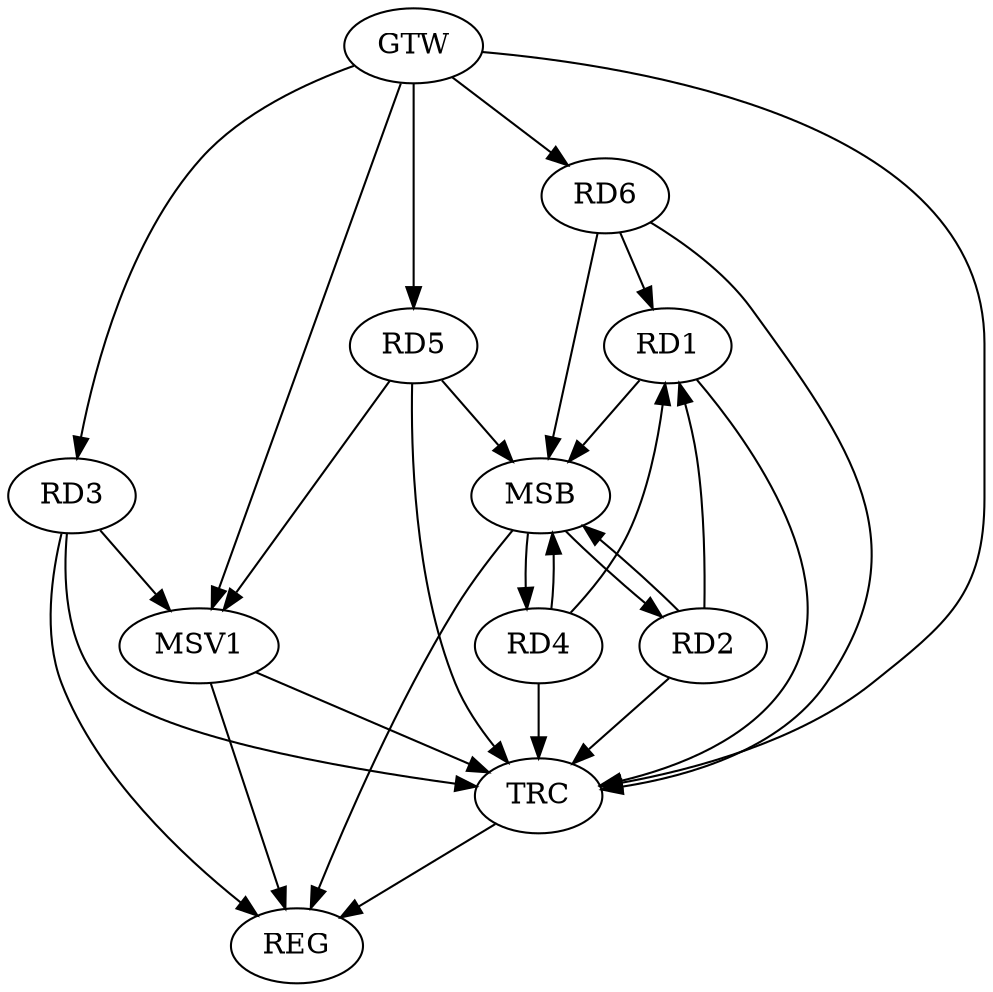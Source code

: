strict digraph G {
  RD1 [ label="RD1" ];
  RD2 [ label="RD2" ];
  RD3 [ label="RD3" ];
  RD4 [ label="RD4" ];
  RD5 [ label="RD5" ];
  RD6 [ label="RD6" ];
  GTW [ label="GTW" ];
  REG [ label="REG" ];
  MSB [ label="MSB" ];
  TRC [ label="TRC" ];
  MSV1 [ label="MSV1" ];
  GTW -> RD3;
  GTW -> RD5;
  GTW -> RD6;
  RD3 -> REG;
  RD1 -> MSB;
  MSB -> RD2;
  MSB -> REG;
  RD2 -> MSB;
  RD4 -> MSB;
  RD5 -> MSB;
  RD6 -> MSB;
  MSB -> RD4;
  RD1 -> TRC;
  RD2 -> TRC;
  RD3 -> TRC;
  RD4 -> TRC;
  RD5 -> TRC;
  RD6 -> TRC;
  GTW -> TRC;
  TRC -> REG;
  RD6 -> RD1;
  RD2 -> RD1;
  RD4 -> RD1;
  GTW -> MSV1;
  RD5 -> MSV1;
  RD3 -> MSV1;
  MSV1 -> REG;
  MSV1 -> TRC;
}
